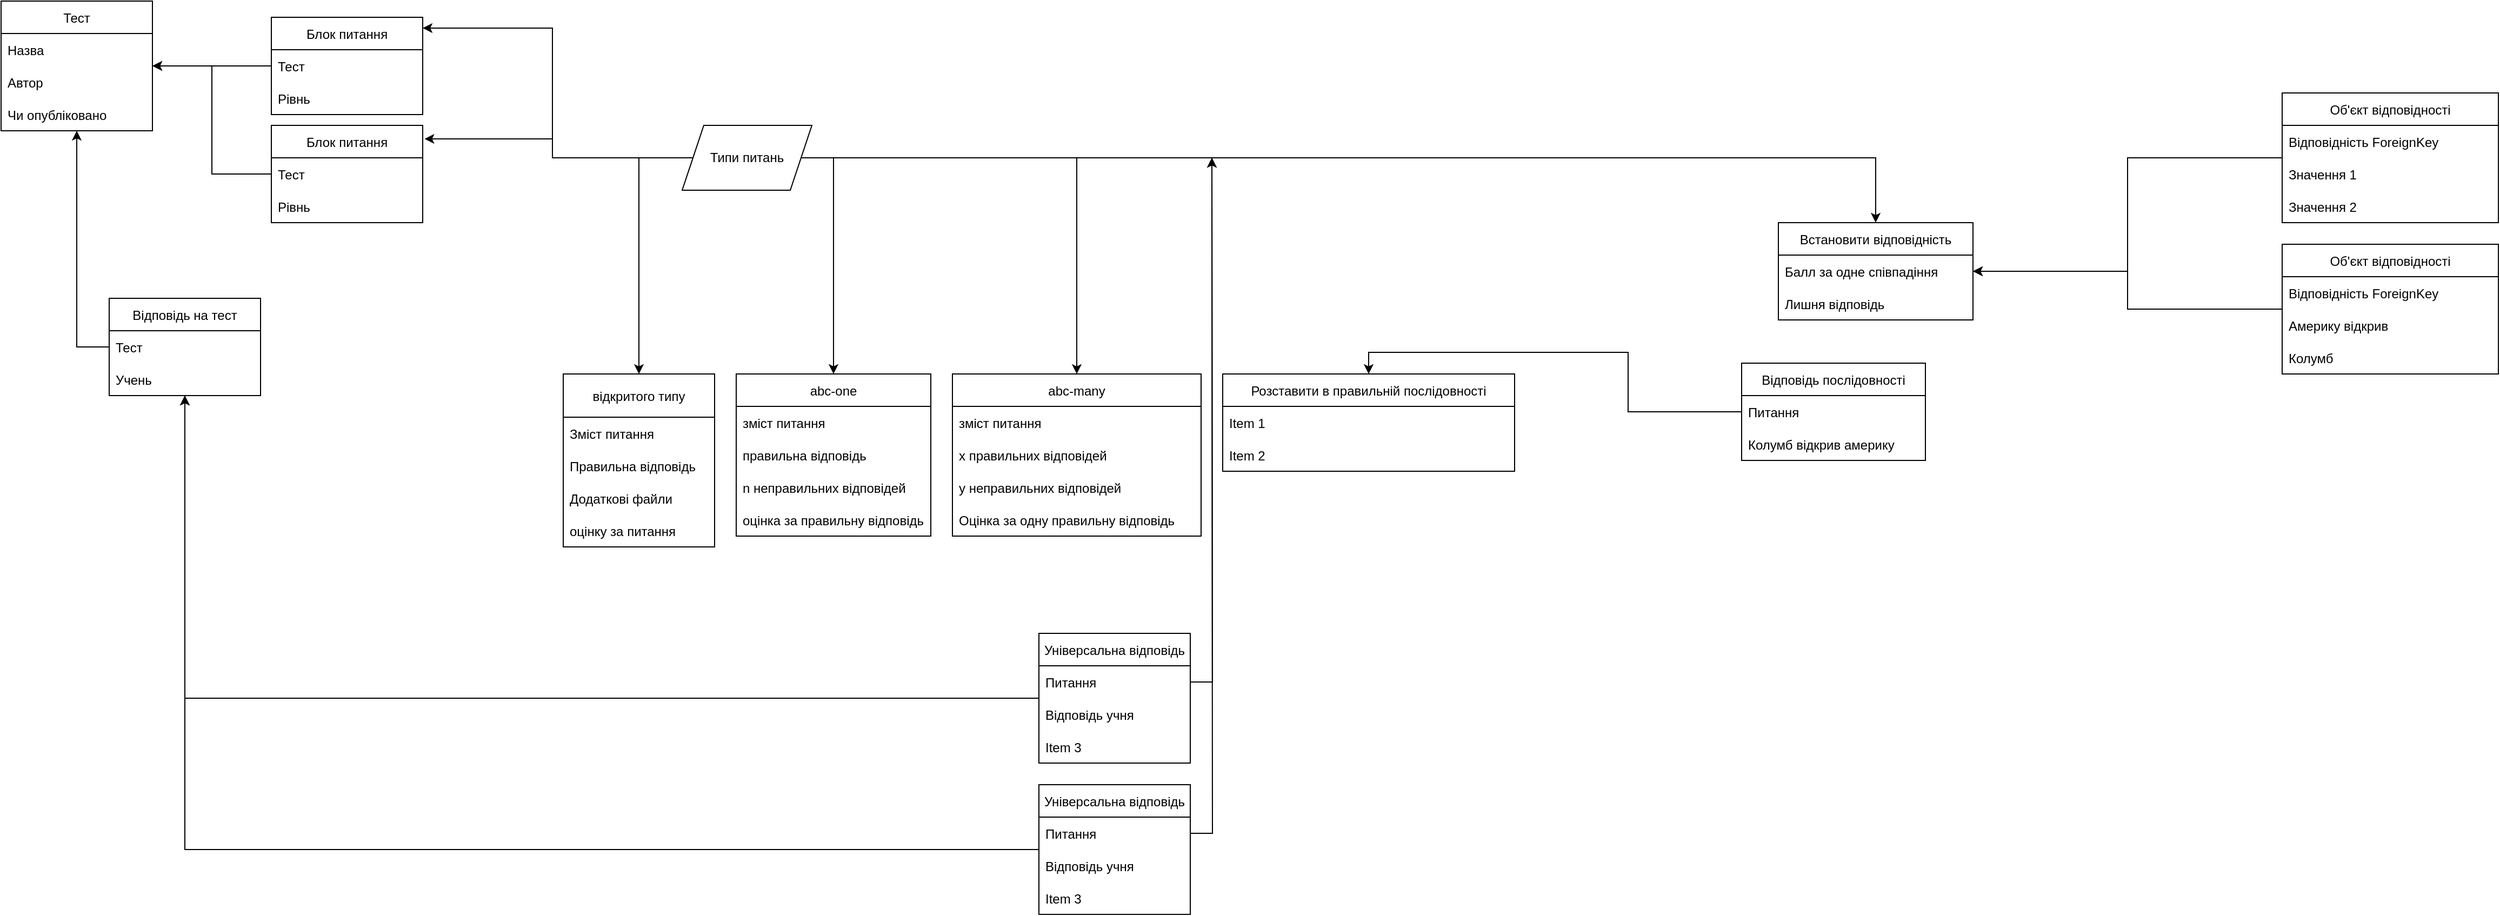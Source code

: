 <mxfile version="15.4.0" type="device"><diagram id="StOV1Hb2YzW0r4xReVbJ" name="Сторінка-1"><mxGraphModel dx="2844" dy="1644" grid="1" gridSize="10" guides="1" tooltips="1" connect="1" arrows="1" fold="1" page="0" pageScale="1" pageWidth="827" pageHeight="1169" math="0" shadow="0"><root><mxCell id="0"/><mxCell id="1" parent="0"/><mxCell id="XaLksxPE-qBWEe1tDu5n-13" value="відкритого типу" style="swimlane;fontStyle=0;childLayout=stackLayout;horizontal=1;startSize=40;horizontalStack=0;resizeParent=1;resizeParentMax=0;resizeLast=0;collapsible=1;marginBottom=0;" parent="1" vertex="1"><mxGeometry x="530" y="360" width="140" height="160" as="geometry"><mxRectangle x="500" y="180" width="80" height="30" as="alternateBounds"/></mxGeometry></mxCell><mxCell id="XaLksxPE-qBWEe1tDu5n-14" value="Зміст питання" style="text;strokeColor=none;fillColor=none;align=left;verticalAlign=middle;spacingLeft=4;spacingRight=4;overflow=hidden;points=[[0,0.5],[1,0.5]];portConstraint=eastwest;rotatable=0;" parent="XaLksxPE-qBWEe1tDu5n-13" vertex="1"><mxGeometry y="40" width="140" height="30" as="geometry"/></mxCell><mxCell id="XaLksxPE-qBWEe1tDu5n-15" value="Правильна відповідь" style="text;strokeColor=none;fillColor=none;align=left;verticalAlign=middle;spacingLeft=4;spacingRight=4;overflow=hidden;points=[[0,0.5],[1,0.5]];portConstraint=eastwest;rotatable=0;" parent="XaLksxPE-qBWEe1tDu5n-13" vertex="1"><mxGeometry y="70" width="140" height="30" as="geometry"/></mxCell><mxCell id="XaLksxPE-qBWEe1tDu5n-16" value="Додаткові файли" style="text;strokeColor=none;fillColor=none;align=left;verticalAlign=middle;spacingLeft=4;spacingRight=4;overflow=hidden;points=[[0,0.5],[1,0.5]];portConstraint=eastwest;rotatable=0;" parent="XaLksxPE-qBWEe1tDu5n-13" vertex="1"><mxGeometry y="100" width="140" height="30" as="geometry"/></mxCell><mxCell id="XaLksxPE-qBWEe1tDu5n-31" value="оцінку за питання" style="text;strokeColor=none;fillColor=none;align=left;verticalAlign=middle;spacingLeft=4;spacingRight=4;overflow=hidden;points=[[0,0.5],[1,0.5]];portConstraint=eastwest;rotatable=0;" parent="XaLksxPE-qBWEe1tDu5n-13" vertex="1"><mxGeometry y="130" width="140" height="30" as="geometry"/></mxCell><mxCell id="XaLksxPE-qBWEe1tDu5n-55" style="edgeStyle=orthogonalEdgeStyle;rounded=0;orthogonalLoop=1;jettySize=auto;html=1;exitX=1;exitY=0.5;exitDx=0;exitDy=0;entryX=0.5;entryY=0;entryDx=0;entryDy=0;" parent="1" source="XaLksxPE-qBWEe1tDu5n-37" target="XaLksxPE-qBWEe1tDu5n-51" edge="1"><mxGeometry relative="1" as="geometry"/></mxCell><mxCell id="WHuopBoHa39qNHVrP4w--12" style="edgeStyle=orthogonalEdgeStyle;rounded=0;orthogonalLoop=1;jettySize=auto;html=1;entryX=0.5;entryY=0;entryDx=0;entryDy=0;" parent="1" source="XaLksxPE-qBWEe1tDu5n-37" target="WHuopBoHa39qNHVrP4w--2" edge="1"><mxGeometry relative="1" as="geometry"/></mxCell><mxCell id="mX44oC6WZRgzK2NdeyU5-28" style="edgeStyle=orthogonalEdgeStyle;rounded=0;orthogonalLoop=1;jettySize=auto;html=1;entryX=1;entryY=0.111;entryDx=0;entryDy=0;entryPerimeter=0;" parent="1" source="XaLksxPE-qBWEe1tDu5n-37" target="mX44oC6WZRgzK2NdeyU5-17" edge="1"><mxGeometry relative="1" as="geometry"/></mxCell><mxCell id="mX44oC6WZRgzK2NdeyU5-29" style="edgeStyle=orthogonalEdgeStyle;rounded=0;orthogonalLoop=1;jettySize=auto;html=1;entryX=1.012;entryY=0.139;entryDx=0;entryDy=0;entryPerimeter=0;" parent="1" source="XaLksxPE-qBWEe1tDu5n-37" target="mX44oC6WZRgzK2NdeyU5-23" edge="1"><mxGeometry relative="1" as="geometry"/></mxCell><mxCell id="XaLksxPE-qBWEe1tDu5n-37" value="Типи питань" style="shape=parallelogram;perimeter=parallelogramPerimeter;whiteSpace=wrap;html=1;fixedSize=1;" parent="1" vertex="1"><mxGeometry x="640" y="130" width="120" height="60" as="geometry"/></mxCell><mxCell id="XaLksxPE-qBWEe1tDu5n-43" value="" style="endArrow=classic;html=1;rounded=0;entryX=0.5;entryY=0;entryDx=0;entryDy=0;" parent="1" target="XaLksxPE-qBWEe1tDu5n-13" edge="1"><mxGeometry width="50" height="50" relative="1" as="geometry"><mxPoint x="600" y="160" as="sourcePoint"/><mxPoint x="420" y="330" as="targetPoint"/></mxGeometry></mxCell><mxCell id="XaLksxPE-qBWEe1tDu5n-45" value="abc-one" style="swimlane;fontStyle=0;childLayout=stackLayout;horizontal=1;startSize=30;horizontalStack=0;resizeParent=1;resizeParentMax=0;resizeLast=0;collapsible=1;marginBottom=0;" parent="1" vertex="1"><mxGeometry x="690" y="360" width="180" height="150" as="geometry"/></mxCell><mxCell id="XaLksxPE-qBWEe1tDu5n-46" value="зміст питання" style="text;strokeColor=none;fillColor=none;align=left;verticalAlign=middle;spacingLeft=4;spacingRight=4;overflow=hidden;points=[[0,0.5],[1,0.5]];portConstraint=eastwest;rotatable=0;" parent="XaLksxPE-qBWEe1tDu5n-45" vertex="1"><mxGeometry y="30" width="180" height="30" as="geometry"/></mxCell><mxCell id="XaLksxPE-qBWEe1tDu5n-47" value="правильна відповідь" style="text;strokeColor=none;fillColor=none;align=left;verticalAlign=middle;spacingLeft=4;spacingRight=4;overflow=hidden;points=[[0,0.5],[1,0.5]];portConstraint=eastwest;rotatable=0;" parent="XaLksxPE-qBWEe1tDu5n-45" vertex="1"><mxGeometry y="60" width="180" height="30" as="geometry"/></mxCell><mxCell id="XaLksxPE-qBWEe1tDu5n-48" value="n неправильних відповідей" style="text;strokeColor=none;fillColor=none;align=left;verticalAlign=middle;spacingLeft=4;spacingRight=4;overflow=hidden;points=[[0,0.5],[1,0.5]];portConstraint=eastwest;rotatable=0;" parent="XaLksxPE-qBWEe1tDu5n-45" vertex="1"><mxGeometry y="90" width="180" height="30" as="geometry"/></mxCell><mxCell id="XaLksxPE-qBWEe1tDu5n-49" value="оцінка за правильну відповідь" style="text;strokeColor=none;fillColor=none;align=left;verticalAlign=middle;spacingLeft=4;spacingRight=4;overflow=hidden;points=[[0,0.5],[1,0.5]];portConstraint=eastwest;rotatable=0;" parent="XaLksxPE-qBWEe1tDu5n-45" vertex="1"><mxGeometry y="120" width="180" height="30" as="geometry"/></mxCell><mxCell id="XaLksxPE-qBWEe1tDu5n-50" value="" style="endArrow=classic;html=1;rounded=0;entryX=0.5;entryY=0;entryDx=0;entryDy=0;" parent="1" target="XaLksxPE-qBWEe1tDu5n-45" edge="1"><mxGeometry width="50" height="50" relative="1" as="geometry"><mxPoint x="780" y="160" as="sourcePoint"/><mxPoint x="700" y="300" as="targetPoint"/></mxGeometry></mxCell><mxCell id="XaLksxPE-qBWEe1tDu5n-51" value="abc-many" style="swimlane;fontStyle=0;childLayout=stackLayout;horizontal=1;startSize=30;horizontalStack=0;resizeParent=1;resizeParentMax=0;resizeLast=0;collapsible=1;marginBottom=0;" parent="1" vertex="1"><mxGeometry x="890" y="360" width="230" height="150" as="geometry"/></mxCell><mxCell id="XaLksxPE-qBWEe1tDu5n-52" value="зміст питання" style="text;strokeColor=none;fillColor=none;align=left;verticalAlign=middle;spacingLeft=4;spacingRight=4;overflow=hidden;points=[[0,0.5],[1,0.5]];portConstraint=eastwest;rotatable=0;" parent="XaLksxPE-qBWEe1tDu5n-51" vertex="1"><mxGeometry y="30" width="230" height="30" as="geometry"/></mxCell><mxCell id="XaLksxPE-qBWEe1tDu5n-53" value="x правильних відповідей" style="text;strokeColor=none;fillColor=none;align=left;verticalAlign=middle;spacingLeft=4;spacingRight=4;overflow=hidden;points=[[0,0.5],[1,0.5]];portConstraint=eastwest;rotatable=0;" parent="XaLksxPE-qBWEe1tDu5n-51" vertex="1"><mxGeometry y="60" width="230" height="30" as="geometry"/></mxCell><mxCell id="XaLksxPE-qBWEe1tDu5n-54" value="y неправильних відповідей" style="text;strokeColor=none;fillColor=none;align=left;verticalAlign=middle;spacingLeft=4;spacingRight=4;overflow=hidden;points=[[0,0.5],[1,0.5]];portConstraint=eastwest;rotatable=0;" parent="XaLksxPE-qBWEe1tDu5n-51" vertex="1"><mxGeometry y="90" width="230" height="30" as="geometry"/></mxCell><mxCell id="XaLksxPE-qBWEe1tDu5n-57" value="Оцінка за одну правильну відповідь" style="text;strokeColor=none;fillColor=none;align=left;verticalAlign=middle;spacingLeft=4;spacingRight=4;overflow=hidden;points=[[0,0.5],[1,0.5]];portConstraint=eastwest;rotatable=0;" parent="XaLksxPE-qBWEe1tDu5n-51" vertex="1"><mxGeometry y="120" width="230" height="30" as="geometry"/></mxCell><mxCell id="WHuopBoHa39qNHVrP4w--2" value="Встановити відповідність" style="swimlane;fontStyle=0;childLayout=stackLayout;horizontal=1;startSize=30;horizontalStack=0;resizeParent=1;resizeParentMax=0;resizeLast=0;collapsible=1;marginBottom=0;" parent="1" vertex="1"><mxGeometry x="1654" y="220" width="180" height="90" as="geometry"/></mxCell><mxCell id="WHuopBoHa39qNHVrP4w--3" value="Балл за одне співпадіння" style="text;strokeColor=none;fillColor=none;align=left;verticalAlign=middle;spacingLeft=4;spacingRight=4;overflow=hidden;points=[[0,0.5],[1,0.5]];portConstraint=eastwest;rotatable=0;" parent="WHuopBoHa39qNHVrP4w--2" vertex="1"><mxGeometry y="30" width="180" height="30" as="geometry"/></mxCell><mxCell id="WHuopBoHa39qNHVrP4w--4" value="Лишня відповідь" style="text;strokeColor=none;fillColor=none;align=left;verticalAlign=middle;spacingLeft=4;spacingRight=4;overflow=hidden;points=[[0,0.5],[1,0.5]];portConstraint=eastwest;rotatable=0;" parent="WHuopBoHa39qNHVrP4w--2" vertex="1"><mxGeometry y="60" width="180" height="30" as="geometry"/></mxCell><mxCell id="mX44oC6WZRgzK2NdeyU5-69" style="edgeStyle=orthogonalEdgeStyle;rounded=0;orthogonalLoop=1;jettySize=auto;html=1;" parent="1" source="WHuopBoHa39qNHVrP4w--7" target="WHuopBoHa39qNHVrP4w--2" edge="1"><mxGeometry relative="1" as="geometry"/></mxCell><mxCell id="WHuopBoHa39qNHVrP4w--7" value="Об'єкт відповідності" style="swimlane;fontStyle=0;childLayout=stackLayout;horizontal=1;startSize=30;horizontalStack=0;resizeParent=1;resizeParentMax=0;resizeLast=0;collapsible=1;marginBottom=0;" parent="1" vertex="1"><mxGeometry x="2120" y="240" width="200" height="120" as="geometry"/></mxCell><mxCell id="WHuopBoHa39qNHVrP4w--8" value="Відповідність ForeignKey" style="text;strokeColor=none;fillColor=none;align=left;verticalAlign=middle;spacingLeft=4;spacingRight=4;overflow=hidden;points=[[0,0.5],[1,0.5]];portConstraint=eastwest;rotatable=0;" parent="WHuopBoHa39qNHVrP4w--7" vertex="1"><mxGeometry y="30" width="200" height="30" as="geometry"/></mxCell><mxCell id="WHuopBoHa39qNHVrP4w--9" value="Америку відкрив" style="text;strokeColor=none;fillColor=none;align=left;verticalAlign=middle;spacingLeft=4;spacingRight=4;overflow=hidden;points=[[0,0.5],[1,0.5]];portConstraint=eastwest;rotatable=0;" parent="WHuopBoHa39qNHVrP4w--7" vertex="1"><mxGeometry y="60" width="200" height="30" as="geometry"/></mxCell><mxCell id="WHuopBoHa39qNHVrP4w--10" value="Колумб" style="text;strokeColor=none;fillColor=none;align=left;verticalAlign=middle;spacingLeft=4;spacingRight=4;overflow=hidden;points=[[0,0.5],[1,0.5]];portConstraint=eastwest;rotatable=0;" parent="WHuopBoHa39qNHVrP4w--7" vertex="1"><mxGeometry y="90" width="200" height="30" as="geometry"/></mxCell><mxCell id="mX44oC6WZRgzK2NdeyU5-70" style="edgeStyle=orthogonalEdgeStyle;rounded=0;orthogonalLoop=1;jettySize=auto;html=1;" parent="1" source="WHuopBoHa39qNHVrP4w--17" target="WHuopBoHa39qNHVrP4w--2" edge="1"><mxGeometry relative="1" as="geometry"/></mxCell><mxCell id="WHuopBoHa39qNHVrP4w--17" value="Об'єкт відповідності" style="swimlane;fontStyle=0;childLayout=stackLayout;horizontal=1;startSize=30;horizontalStack=0;resizeParent=1;resizeParentMax=0;resizeLast=0;collapsible=1;marginBottom=0;" parent="1" vertex="1"><mxGeometry x="2120" y="100" width="200" height="120" as="geometry"/></mxCell><mxCell id="WHuopBoHa39qNHVrP4w--18" value="Відповідність ForeignKey" style="text;strokeColor=none;fillColor=none;align=left;verticalAlign=middle;spacingLeft=4;spacingRight=4;overflow=hidden;points=[[0,0.5],[1,0.5]];portConstraint=eastwest;rotatable=0;" parent="WHuopBoHa39qNHVrP4w--17" vertex="1"><mxGeometry y="30" width="200" height="30" as="geometry"/></mxCell><mxCell id="WHuopBoHa39qNHVrP4w--19" value="Значення 1" style="text;strokeColor=none;fillColor=none;align=left;verticalAlign=middle;spacingLeft=4;spacingRight=4;overflow=hidden;points=[[0,0.5],[1,0.5]];portConstraint=eastwest;rotatable=0;" parent="WHuopBoHa39qNHVrP4w--17" vertex="1"><mxGeometry y="60" width="200" height="30" as="geometry"/></mxCell><mxCell id="WHuopBoHa39qNHVrP4w--20" value="Значення 2" style="text;strokeColor=none;fillColor=none;align=left;verticalAlign=middle;spacingLeft=4;spacingRight=4;overflow=hidden;points=[[0,0.5],[1,0.5]];portConstraint=eastwest;rotatable=0;" parent="WHuopBoHa39qNHVrP4w--17" vertex="1"><mxGeometry y="90" width="200" height="30" as="geometry"/></mxCell><mxCell id="WHuopBoHa39qNHVrP4w--43" value="Розставити в правильній послідовності" style="swimlane;fontStyle=0;childLayout=stackLayout;horizontal=1;startSize=30;horizontalStack=0;resizeParent=1;resizeParentMax=0;resizeLast=0;collapsible=1;marginBottom=0;" parent="1" vertex="1"><mxGeometry x="1140" y="360" width="270" height="90" as="geometry"/></mxCell><mxCell id="WHuopBoHa39qNHVrP4w--44" value="Item 1" style="text;strokeColor=none;fillColor=none;align=left;verticalAlign=middle;spacingLeft=4;spacingRight=4;overflow=hidden;points=[[0,0.5],[1,0.5]];portConstraint=eastwest;rotatable=0;" parent="WHuopBoHa39qNHVrP4w--43" vertex="1"><mxGeometry y="30" width="270" height="30" as="geometry"/></mxCell><mxCell id="WHuopBoHa39qNHVrP4w--45" value="Item 2" style="text;strokeColor=none;fillColor=none;align=left;verticalAlign=middle;spacingLeft=4;spacingRight=4;overflow=hidden;points=[[0,0.5],[1,0.5]];portConstraint=eastwest;rotatable=0;" parent="WHuopBoHa39qNHVrP4w--43" vertex="1"><mxGeometry y="60" width="270" height="30" as="geometry"/></mxCell><mxCell id="WHuopBoHa39qNHVrP4w--47" value="Відповідь послідовності" style="swimlane;fontStyle=0;childLayout=stackLayout;horizontal=1;startSize=30;horizontalStack=0;resizeParent=1;resizeParentMax=0;resizeLast=0;collapsible=1;marginBottom=0;" parent="1" vertex="1"><mxGeometry x="1620" y="350" width="170" height="90" as="geometry"/></mxCell><mxCell id="WHuopBoHa39qNHVrP4w--48" value="Питання" style="text;strokeColor=none;fillColor=none;align=left;verticalAlign=middle;spacingLeft=4;spacingRight=4;overflow=hidden;points=[[0,0.5],[1,0.5]];portConstraint=eastwest;rotatable=0;" parent="WHuopBoHa39qNHVrP4w--47" vertex="1"><mxGeometry y="30" width="170" height="30" as="geometry"/></mxCell><mxCell id="WHuopBoHa39qNHVrP4w--49" value="Колумб відкрив америку" style="text;strokeColor=none;fillColor=none;align=left;verticalAlign=middle;spacingLeft=4;spacingRight=4;overflow=hidden;points=[[0,0.5],[1,0.5]];portConstraint=eastwest;rotatable=0;" parent="WHuopBoHa39qNHVrP4w--47" vertex="1"><mxGeometry y="60" width="170" height="30" as="geometry"/></mxCell><mxCell id="WHuopBoHa39qNHVrP4w--51" style="edgeStyle=orthogonalEdgeStyle;rounded=0;orthogonalLoop=1;jettySize=auto;html=1;entryX=0.5;entryY=0;entryDx=0;entryDy=0;" parent="1" source="WHuopBoHa39qNHVrP4w--48" target="WHuopBoHa39qNHVrP4w--43" edge="1"><mxGeometry relative="1" as="geometry"/></mxCell><mxCell id="mX44oC6WZRgzK2NdeyU5-3" value="Тест" style="swimlane;fontStyle=0;childLayout=stackLayout;horizontal=1;startSize=30;horizontalStack=0;resizeParent=1;resizeParentMax=0;resizeLast=0;collapsible=1;marginBottom=0;" parent="1" vertex="1"><mxGeometry x="10" y="15" width="140" height="120" as="geometry"/></mxCell><mxCell id="mX44oC6WZRgzK2NdeyU5-4" value="Назва" style="text;strokeColor=none;fillColor=none;align=left;verticalAlign=middle;spacingLeft=4;spacingRight=4;overflow=hidden;points=[[0,0.5],[1,0.5]];portConstraint=eastwest;rotatable=0;" parent="mX44oC6WZRgzK2NdeyU5-3" vertex="1"><mxGeometry y="30" width="140" height="30" as="geometry"/></mxCell><mxCell id="mX44oC6WZRgzK2NdeyU5-5" value="Автор" style="text;strokeColor=none;fillColor=none;align=left;verticalAlign=middle;spacingLeft=4;spacingRight=4;overflow=hidden;points=[[0,0.5],[1,0.5]];portConstraint=eastwest;rotatable=0;" parent="mX44oC6WZRgzK2NdeyU5-3" vertex="1"><mxGeometry y="60" width="140" height="30" as="geometry"/></mxCell><mxCell id="mX44oC6WZRgzK2NdeyU5-6" value="Чи опубліковано" style="text;strokeColor=none;fillColor=none;align=left;verticalAlign=middle;spacingLeft=4;spacingRight=4;overflow=hidden;points=[[0,0.5],[1,0.5]];portConstraint=eastwest;rotatable=0;" parent="mX44oC6WZRgzK2NdeyU5-3" vertex="1"><mxGeometry y="90" width="140" height="30" as="geometry"/></mxCell><mxCell id="mX44oC6WZRgzK2NdeyU5-31" style="edgeStyle=orthogonalEdgeStyle;rounded=0;orthogonalLoop=1;jettySize=auto;html=1;" parent="1" source="mX44oC6WZRgzK2NdeyU5-17" target="mX44oC6WZRgzK2NdeyU5-3" edge="1"><mxGeometry relative="1" as="geometry"/></mxCell><mxCell id="mX44oC6WZRgzK2NdeyU5-17" value="Блок питання" style="swimlane;fontStyle=0;childLayout=stackLayout;horizontal=1;startSize=30;horizontalStack=0;resizeParent=1;resizeParentMax=0;resizeLast=0;collapsible=1;marginBottom=0;" parent="1" vertex="1"><mxGeometry x="260" y="30" width="140" height="90" as="geometry"/></mxCell><mxCell id="mX44oC6WZRgzK2NdeyU5-18" value="Тест" style="text;strokeColor=none;fillColor=none;align=left;verticalAlign=middle;spacingLeft=4;spacingRight=4;overflow=hidden;points=[[0,0.5],[1,0.5]];portConstraint=eastwest;rotatable=0;" parent="mX44oC6WZRgzK2NdeyU5-17" vertex="1"><mxGeometry y="30" width="140" height="30" as="geometry"/></mxCell><mxCell id="mX44oC6WZRgzK2NdeyU5-21" value="Рівнь" style="text;strokeColor=none;fillColor=none;align=left;verticalAlign=middle;spacingLeft=4;spacingRight=4;overflow=hidden;points=[[0,0.5],[1,0.5]];portConstraint=eastwest;rotatable=0;" parent="mX44oC6WZRgzK2NdeyU5-17" vertex="1"><mxGeometry y="60" width="140" height="30" as="geometry"/></mxCell><mxCell id="mX44oC6WZRgzK2NdeyU5-30" style="edgeStyle=orthogonalEdgeStyle;rounded=0;orthogonalLoop=1;jettySize=auto;html=1;" parent="1" source="mX44oC6WZRgzK2NdeyU5-23" target="mX44oC6WZRgzK2NdeyU5-3" edge="1"><mxGeometry relative="1" as="geometry"/></mxCell><mxCell id="mX44oC6WZRgzK2NdeyU5-23" value="Блок питання" style="swimlane;fontStyle=0;childLayout=stackLayout;horizontal=1;startSize=30;horizontalStack=0;resizeParent=1;resizeParentMax=0;resizeLast=0;collapsible=1;marginBottom=0;" parent="1" vertex="1"><mxGeometry x="260" y="130" width="140" height="90" as="geometry"/></mxCell><mxCell id="mX44oC6WZRgzK2NdeyU5-24" value="Тест" style="text;strokeColor=none;fillColor=none;align=left;verticalAlign=middle;spacingLeft=4;spacingRight=4;overflow=hidden;points=[[0,0.5],[1,0.5]];portConstraint=eastwest;rotatable=0;" parent="mX44oC6WZRgzK2NdeyU5-23" vertex="1"><mxGeometry y="30" width="140" height="30" as="geometry"/></mxCell><mxCell id="mX44oC6WZRgzK2NdeyU5-25" value="Рівнь" style="text;strokeColor=none;fillColor=none;align=left;verticalAlign=middle;spacingLeft=4;spacingRight=4;overflow=hidden;points=[[0,0.5],[1,0.5]];portConstraint=eastwest;rotatable=0;" parent="mX44oC6WZRgzK2NdeyU5-23" vertex="1"><mxGeometry y="60" width="140" height="30" as="geometry"/></mxCell><mxCell id="mX44oC6WZRgzK2NdeyU5-32" value="Відповідь на тест" style="swimlane;fontStyle=0;childLayout=stackLayout;horizontal=1;startSize=30;horizontalStack=0;resizeParent=1;resizeParentMax=0;resizeLast=0;collapsible=1;marginBottom=0;" parent="1" vertex="1"><mxGeometry x="110" y="290" width="140" height="90" as="geometry"/></mxCell><mxCell id="mX44oC6WZRgzK2NdeyU5-33" value="Тест" style="text;strokeColor=none;fillColor=none;align=left;verticalAlign=middle;spacingLeft=4;spacingRight=4;overflow=hidden;points=[[0,0.5],[1,0.5]];portConstraint=eastwest;rotatable=0;" parent="mX44oC6WZRgzK2NdeyU5-32" vertex="1"><mxGeometry y="30" width="140" height="30" as="geometry"/></mxCell><mxCell id="mX44oC6WZRgzK2NdeyU5-35" value="Учень" style="text;strokeColor=none;fillColor=none;align=left;verticalAlign=middle;spacingLeft=4;spacingRight=4;overflow=hidden;points=[[0,0.5],[1,0.5]];portConstraint=eastwest;rotatable=0;" parent="mX44oC6WZRgzK2NdeyU5-32" vertex="1"><mxGeometry y="60" width="140" height="30" as="geometry"/></mxCell><mxCell id="mX44oC6WZRgzK2NdeyU5-67" style="edgeStyle=orthogonalEdgeStyle;rounded=0;orthogonalLoop=1;jettySize=auto;html=1;" parent="1" source="mX44oC6WZRgzK2NdeyU5-46" target="mX44oC6WZRgzK2NdeyU5-32" edge="1"><mxGeometry relative="1" as="geometry"/></mxCell><mxCell id="mX44oC6WZRgzK2NdeyU5-46" value="Універсальна відповідь" style="swimlane;fontStyle=0;childLayout=stackLayout;horizontal=1;startSize=30;horizontalStack=0;resizeParent=1;resizeParentMax=0;resizeLast=0;collapsible=1;marginBottom=0;" parent="1" vertex="1"><mxGeometry x="970" y="600" width="140" height="120" as="geometry"/></mxCell><mxCell id="mX44oC6WZRgzK2NdeyU5-47" value="Питання" style="text;strokeColor=none;fillColor=none;align=left;verticalAlign=middle;spacingLeft=4;spacingRight=4;overflow=hidden;points=[[0,0.5],[1,0.5]];portConstraint=eastwest;rotatable=0;" parent="mX44oC6WZRgzK2NdeyU5-46" vertex="1"><mxGeometry y="30" width="140" height="30" as="geometry"/></mxCell><mxCell id="mX44oC6WZRgzK2NdeyU5-48" value="Відповідь учня" style="text;strokeColor=none;fillColor=none;align=left;verticalAlign=middle;spacingLeft=4;spacingRight=4;overflow=hidden;points=[[0,0.5],[1,0.5]];portConstraint=eastwest;rotatable=0;" parent="mX44oC6WZRgzK2NdeyU5-46" vertex="1"><mxGeometry y="60" width="140" height="30" as="geometry"/></mxCell><mxCell id="mX44oC6WZRgzK2NdeyU5-49" value="Item 3" style="text;strokeColor=none;fillColor=none;align=left;verticalAlign=middle;spacingLeft=4;spacingRight=4;overflow=hidden;points=[[0,0.5],[1,0.5]];portConstraint=eastwest;rotatable=0;" parent="mX44oC6WZRgzK2NdeyU5-46" vertex="1"><mxGeometry y="90" width="140" height="30" as="geometry"/></mxCell><mxCell id="mX44oC6WZRgzK2NdeyU5-51" style="edgeStyle=orthogonalEdgeStyle;rounded=0;orthogonalLoop=1;jettySize=auto;html=1;" parent="1" source="mX44oC6WZRgzK2NdeyU5-47" edge="1"><mxGeometry relative="1" as="geometry"><mxPoint x="1130.0" y="160" as="targetPoint"/></mxGeometry></mxCell><mxCell id="mX44oC6WZRgzK2NdeyU5-52" style="edgeStyle=orthogonalEdgeStyle;rounded=0;orthogonalLoop=1;jettySize=auto;html=1;" parent="1" source="mX44oC6WZRgzK2NdeyU5-33" target="mX44oC6WZRgzK2NdeyU5-3" edge="1"><mxGeometry relative="1" as="geometry"/></mxCell><mxCell id="mX44oC6WZRgzK2NdeyU5-68" style="edgeStyle=orthogonalEdgeStyle;rounded=0;orthogonalLoop=1;jettySize=auto;html=1;" parent="1" source="mX44oC6WZRgzK2NdeyU5-59" target="mX44oC6WZRgzK2NdeyU5-32" edge="1"><mxGeometry relative="1" as="geometry"/></mxCell><mxCell id="mX44oC6WZRgzK2NdeyU5-59" value="Універсальна відповідь" style="swimlane;fontStyle=0;childLayout=stackLayout;horizontal=1;startSize=30;horizontalStack=0;resizeParent=1;resizeParentMax=0;resizeLast=0;collapsible=1;marginBottom=0;" parent="1" vertex="1"><mxGeometry x="970" y="740" width="140" height="120" as="geometry"/></mxCell><mxCell id="mX44oC6WZRgzK2NdeyU5-60" value="Питання" style="text;strokeColor=none;fillColor=none;align=left;verticalAlign=middle;spacingLeft=4;spacingRight=4;overflow=hidden;points=[[0,0.5],[1,0.5]];portConstraint=eastwest;rotatable=0;" parent="mX44oC6WZRgzK2NdeyU5-59" vertex="1"><mxGeometry y="30" width="140" height="30" as="geometry"/></mxCell><mxCell id="mX44oC6WZRgzK2NdeyU5-61" value="Відповідь учня" style="text;strokeColor=none;fillColor=none;align=left;verticalAlign=middle;spacingLeft=4;spacingRight=4;overflow=hidden;points=[[0,0.5],[1,0.5]];portConstraint=eastwest;rotatable=0;" parent="mX44oC6WZRgzK2NdeyU5-59" vertex="1"><mxGeometry y="60" width="140" height="30" as="geometry"/></mxCell><mxCell id="mX44oC6WZRgzK2NdeyU5-62" value="Item 3" style="text;strokeColor=none;fillColor=none;align=left;verticalAlign=middle;spacingLeft=4;spacingRight=4;overflow=hidden;points=[[0,0.5],[1,0.5]];portConstraint=eastwest;rotatable=0;" parent="mX44oC6WZRgzK2NdeyU5-59" vertex="1"><mxGeometry y="90" width="140" height="30" as="geometry"/></mxCell><mxCell id="mX44oC6WZRgzK2NdeyU5-65" style="edgeStyle=orthogonalEdgeStyle;rounded=0;orthogonalLoop=1;jettySize=auto;html=1;" parent="1" source="mX44oC6WZRgzK2NdeyU5-60" edge="1"><mxGeometry relative="1" as="geometry"><mxPoint x="1130.0" y="160" as="targetPoint"/></mxGeometry></mxCell></root></mxGraphModel></diagram></mxfile>